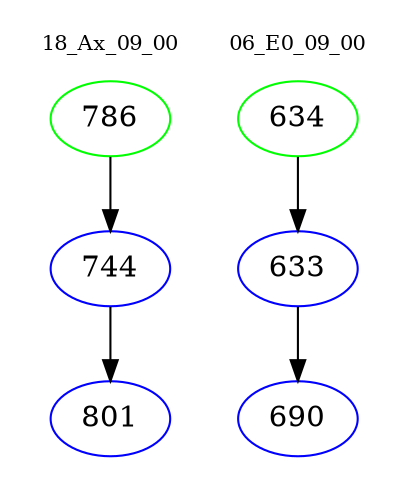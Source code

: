 digraph{
subgraph cluster_0 {
color = white
label = "18_Ax_09_00";
fontsize=10;
T0_786 [label="786", color="green"]
T0_786 -> T0_744 [color="black"]
T0_744 [label="744", color="blue"]
T0_744 -> T0_801 [color="black"]
T0_801 [label="801", color="blue"]
}
subgraph cluster_1 {
color = white
label = "06_E0_09_00";
fontsize=10;
T1_634 [label="634", color="green"]
T1_634 -> T1_633 [color="black"]
T1_633 [label="633", color="blue"]
T1_633 -> T1_690 [color="black"]
T1_690 [label="690", color="blue"]
}
}
